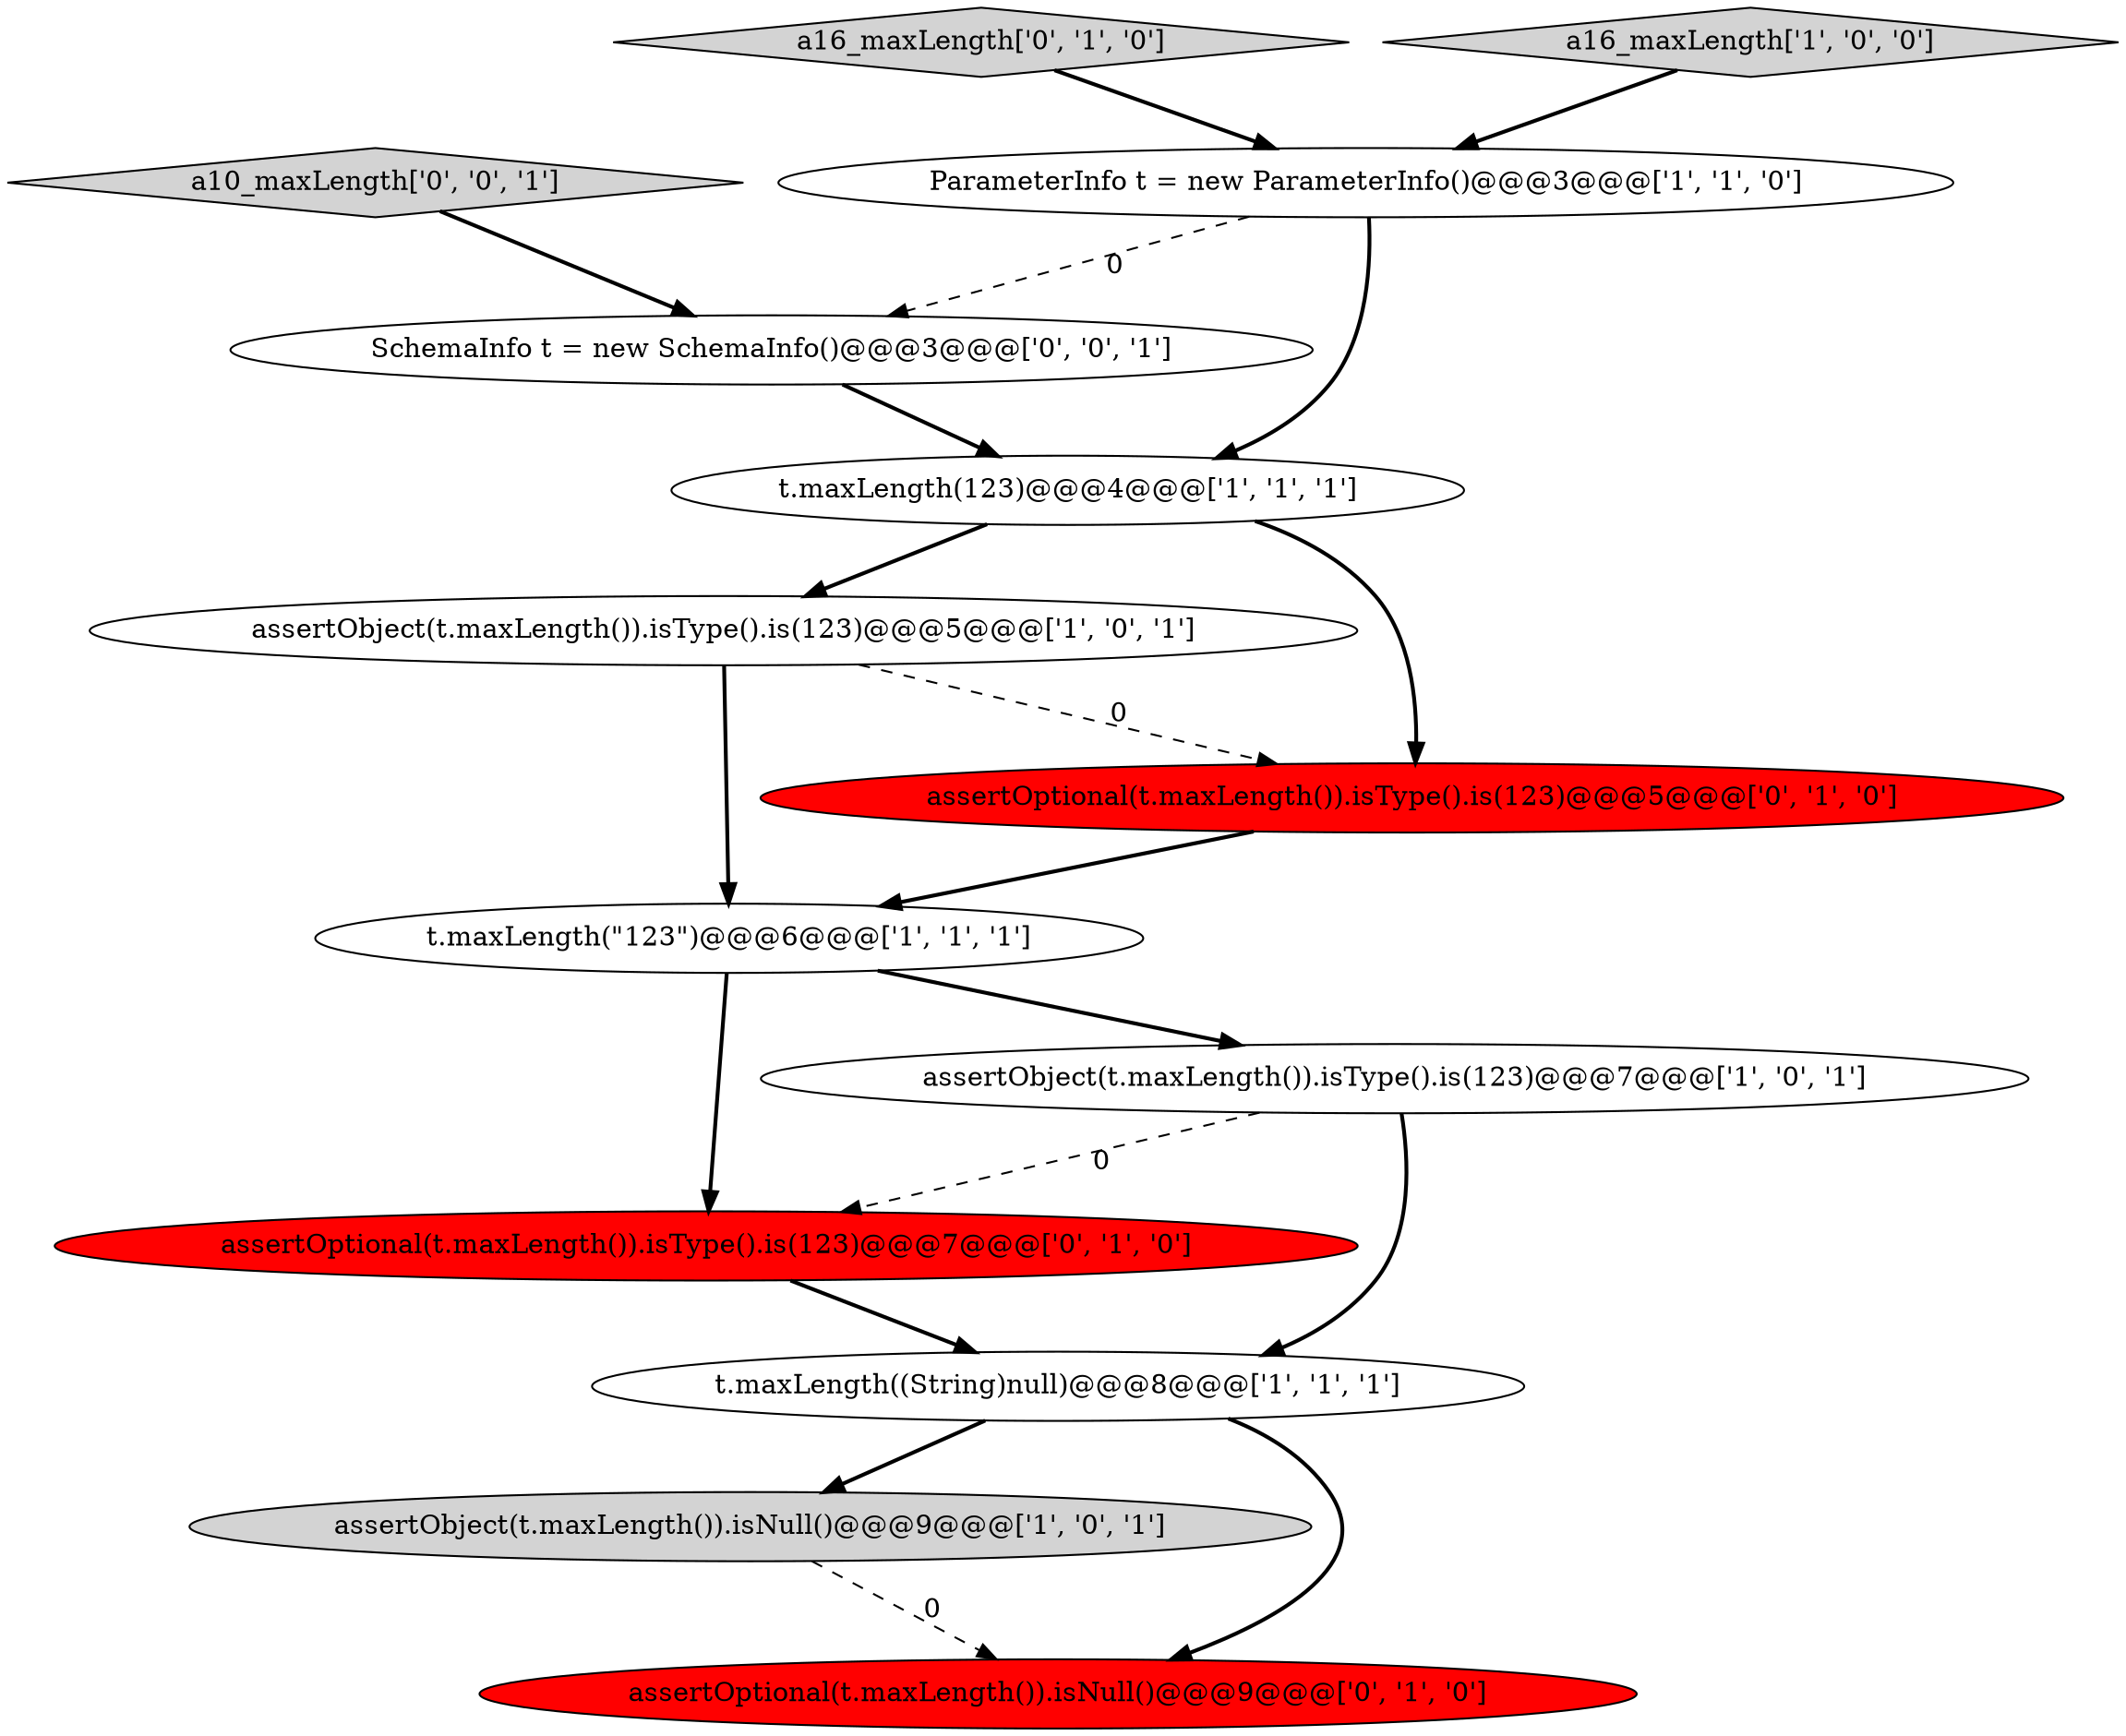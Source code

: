 digraph {
13 [style = filled, label = "a10_maxLength['0', '0', '1']", fillcolor = lightgray, shape = diamond image = "AAA0AAABBB3BBB"];
5 [style = filled, label = "t.maxLength(\"123\")@@@6@@@['1', '1', '1']", fillcolor = white, shape = ellipse image = "AAA0AAABBB1BBB"];
10 [style = filled, label = "a16_maxLength['0', '1', '0']", fillcolor = lightgray, shape = diamond image = "AAA0AAABBB2BBB"];
4 [style = filled, label = "ParameterInfo t = new ParameterInfo()@@@3@@@['1', '1', '0']", fillcolor = white, shape = ellipse image = "AAA0AAABBB1BBB"];
3 [style = filled, label = "assertObject(t.maxLength()).isType().is(123)@@@5@@@['1', '0', '1']", fillcolor = white, shape = ellipse image = "AAA0AAABBB1BBB"];
9 [style = filled, label = "assertOptional(t.maxLength()).isType().is(123)@@@7@@@['0', '1', '0']", fillcolor = red, shape = ellipse image = "AAA1AAABBB2BBB"];
2 [style = filled, label = "t.maxLength((String)null)@@@8@@@['1', '1', '1']", fillcolor = white, shape = ellipse image = "AAA0AAABBB1BBB"];
8 [style = filled, label = "assertOptional(t.maxLength()).isType().is(123)@@@5@@@['0', '1', '0']", fillcolor = red, shape = ellipse image = "AAA1AAABBB2BBB"];
6 [style = filled, label = "assertObject(t.maxLength()).isType().is(123)@@@7@@@['1', '0', '1']", fillcolor = white, shape = ellipse image = "AAA0AAABBB1BBB"];
12 [style = filled, label = "SchemaInfo t = new SchemaInfo()@@@3@@@['0', '0', '1']", fillcolor = white, shape = ellipse image = "AAA0AAABBB3BBB"];
7 [style = filled, label = "assertObject(t.maxLength()).isNull()@@@9@@@['1', '0', '1']", fillcolor = lightgray, shape = ellipse image = "AAA0AAABBB1BBB"];
11 [style = filled, label = "assertOptional(t.maxLength()).isNull()@@@9@@@['0', '1', '0']", fillcolor = red, shape = ellipse image = "AAA1AAABBB2BBB"];
1 [style = filled, label = "a16_maxLength['1', '0', '0']", fillcolor = lightgray, shape = diamond image = "AAA0AAABBB1BBB"];
0 [style = filled, label = "t.maxLength(123)@@@4@@@['1', '1', '1']", fillcolor = white, shape = ellipse image = "AAA0AAABBB1BBB"];
7->11 [style = dashed, label="0"];
0->3 [style = bold, label=""];
3->8 [style = dashed, label="0"];
1->4 [style = bold, label=""];
3->5 [style = bold, label=""];
4->12 [style = dashed, label="0"];
13->12 [style = bold, label=""];
2->7 [style = bold, label=""];
5->6 [style = bold, label=""];
8->5 [style = bold, label=""];
5->9 [style = bold, label=""];
9->2 [style = bold, label=""];
12->0 [style = bold, label=""];
2->11 [style = bold, label=""];
4->0 [style = bold, label=""];
0->8 [style = bold, label=""];
6->9 [style = dashed, label="0"];
6->2 [style = bold, label=""];
10->4 [style = bold, label=""];
}

